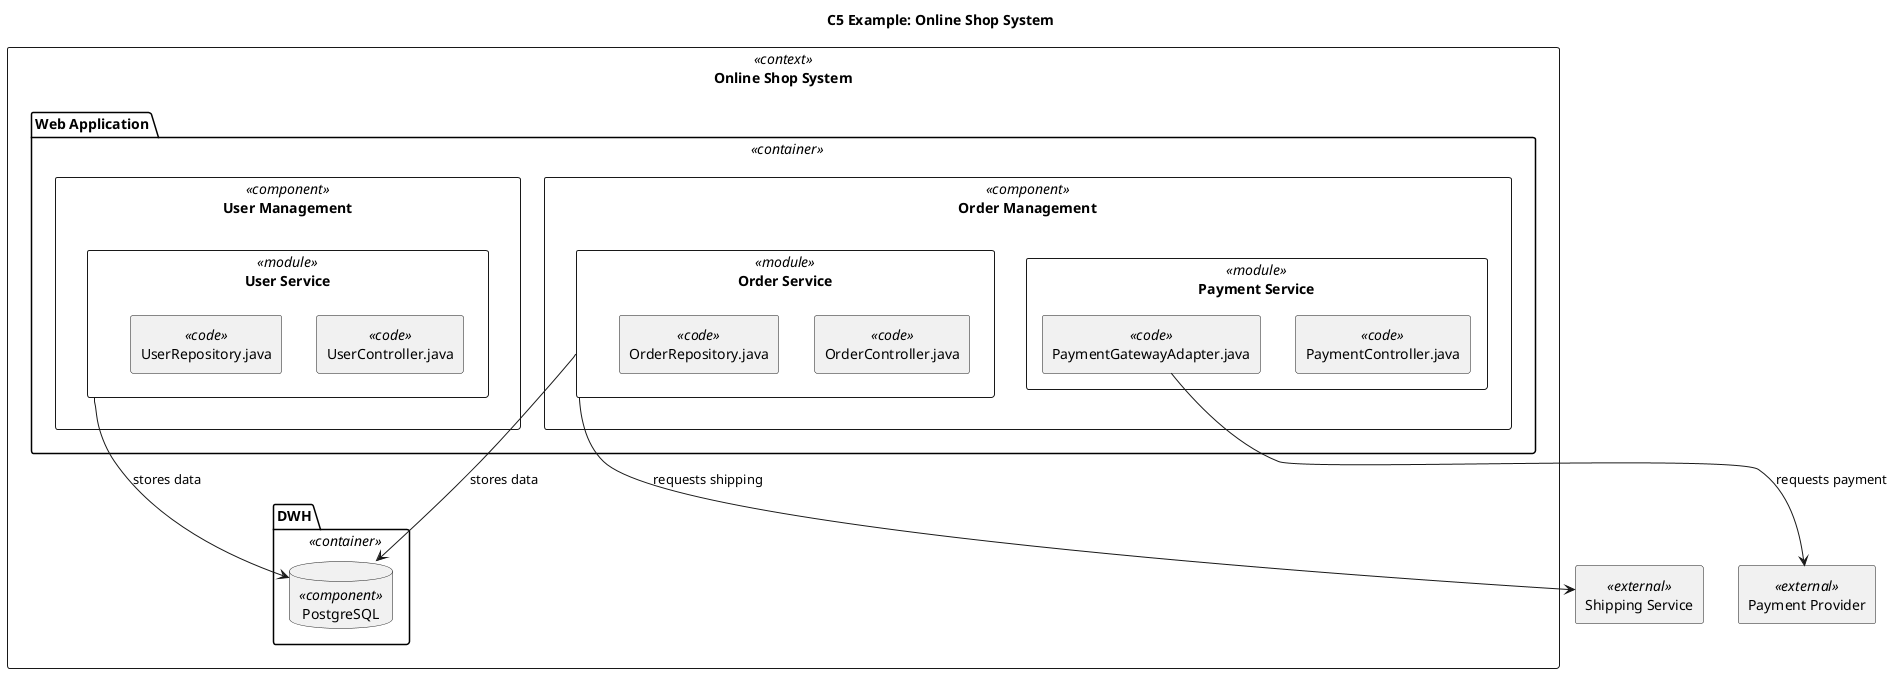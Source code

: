 @startuml

title "C5 Example: Online Shop System"

' Context Level
rectangle "Online Shop System" <<context>> {

    ' Container Level
    package "Web Application" <<container>> {
        ' Component Level
        rectangle "Order Management" <<component>> {
            ' Module Level
            rectangle "Order Service" <<module>> {
                ' Code Level
                rectangle "OrderController.java" <<code>>
                rectangle "OrderRepository.java" <<code>>
            }
            rectangle "Payment Service" <<module>> {
                rectangle "PaymentController.java" <<code>>
                rectangle "PaymentGatewayAdapter.java" <<code>>
            }
        }
        rectangle "User Management" <<component>> {
            rectangle "User Service" <<module>> {
                rectangle "UserController.java" <<code>>
                rectangle "UserRepository.java" <<code>>
            }
        }
    }
    package "DWH" <<container>> {
        database "PostgreSQL" <<component>>
    }
}

agent "Payment Provider" as PaymentProvider <<external>>
agent "Shipping Service" as ShippingService <<external>>

' Example relationships
[Order Service] --> [PostgreSQL] : stores data
[User Service] --> [PostgreSQL] : stores data
[Order Service] --> ShippingService : requests shipping
[PaymentGatewayAdapter.java] --> PaymentProvider : requests payment

@enduml